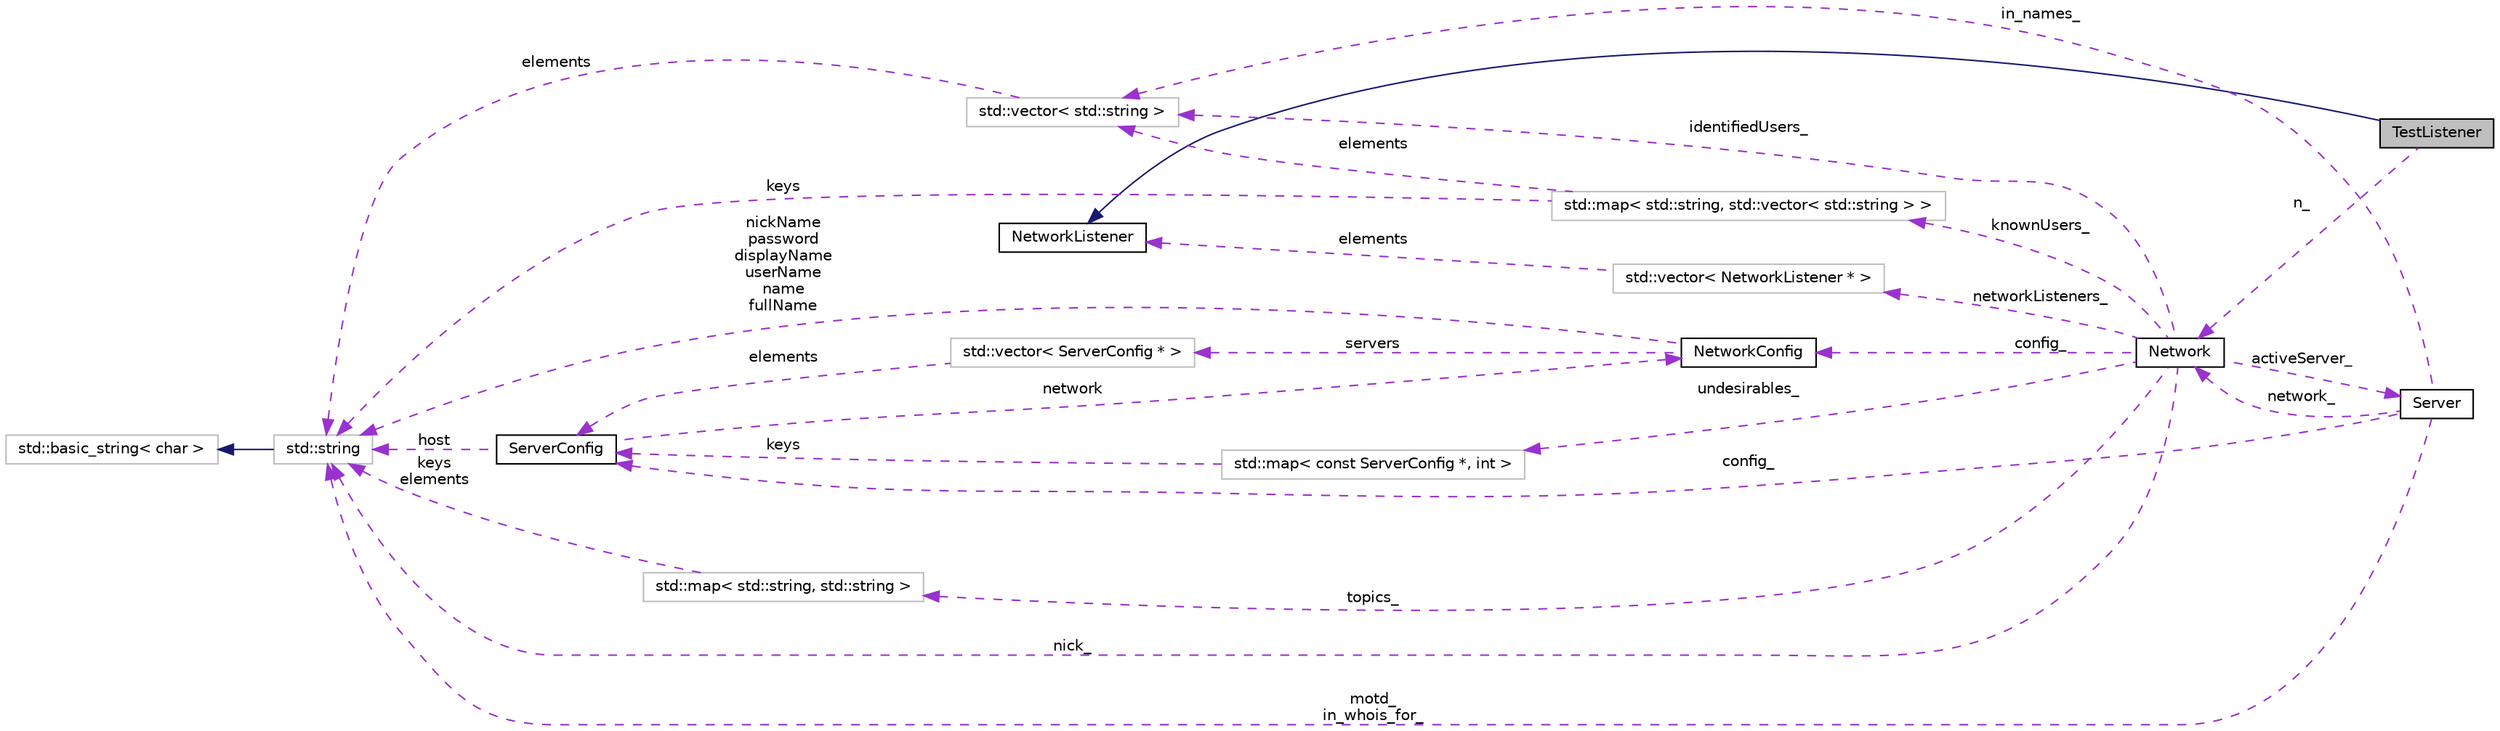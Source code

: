 digraph G
{
  edge [fontname="Helvetica",fontsize="10",labelfontname="Helvetica",labelfontsize="10"];
  node [fontname="Helvetica",fontsize="10",shape=record];
  rankdir=LR;
  Node1 [label="TestListener",height=0.2,width=0.4,color="black", fillcolor="grey75", style="filled" fontcolor="black"];
  Node2 -> Node1 [dir=back,color="midnightblue",fontsize="10",style="solid",fontname="Helvetica"];
  Node2 [label="NetworkListener",height=0.2,width=0.4,color="black", fillcolor="white", style="filled",URL="$class_network_listener.html"];
  Node3 -> Node1 [dir=back,color="darkorchid3",fontsize="10",style="dashed",label="n_",fontname="Helvetica"];
  Node3 [label="Network",height=0.2,width=0.4,color="black", fillcolor="white", style="filled",URL="$class_network.html"];
  Node4 -> Node3 [dir=back,color="darkorchid3",fontsize="10",style="dashed",label="activeServer_",fontname="Helvetica"];
  Node4 [label="Server",height=0.2,width=0.4,color="black", fillcolor="white", style="filled",URL="$class_server.html"];
  Node5 -> Node4 [dir=back,color="darkorchid3",fontsize="10",style="dashed",label="config_",fontname="Helvetica"];
  Node5 [label="ServerConfig",height=0.2,width=0.4,color="black", fillcolor="white", style="filled",URL="$struct_server_config.html"];
  Node6 -> Node5 [dir=back,color="darkorchid3",fontsize="10",style="dashed",label="network",fontname="Helvetica"];
  Node6 [label="NetworkConfig",height=0.2,width=0.4,color="black", fillcolor="white", style="filled",URL="$struct_network_config.html"];
  Node7 -> Node6 [dir=back,color="darkorchid3",fontsize="10",style="dashed",label="nickName\npassword\ndisplayName\nuserName\nname\nfullName",fontname="Helvetica"];
  Node7 [label="std::string",height=0.2,width=0.4,color="grey75", fillcolor="white", style="filled",tooltip="STL class."];
  Node8 -> Node7 [dir=back,color="midnightblue",fontsize="10",style="solid",fontname="Helvetica"];
  Node8 [label="std::basic_string\< char \>",height=0.2,width=0.4,color="grey75", fillcolor="white", style="filled",tooltip="STL class."];
  Node9 -> Node6 [dir=back,color="darkorchid3",fontsize="10",style="dashed",label="servers",fontname="Helvetica"];
  Node9 [label="std::vector\< ServerConfig * \>",height=0.2,width=0.4,color="grey75", fillcolor="white", style="filled"];
  Node5 -> Node9 [dir=back,color="darkorchid3",fontsize="10",style="dashed",label="elements",fontname="Helvetica"];
  Node7 -> Node5 [dir=back,color="darkorchid3",fontsize="10",style="dashed",label="host",fontname="Helvetica"];
  Node3 -> Node4 [dir=back,color="darkorchid3",fontsize="10",style="dashed",label="network_",fontname="Helvetica"];
  Node7 -> Node4 [dir=back,color="darkorchid3",fontsize="10",style="dashed",label="motd_\nin_whois_for_",fontname="Helvetica"];
  Node10 -> Node4 [dir=back,color="darkorchid3",fontsize="10",style="dashed",label="in_names_",fontname="Helvetica"];
  Node10 [label="std::vector\< std::string \>",height=0.2,width=0.4,color="grey75", fillcolor="white", style="filled"];
  Node7 -> Node10 [dir=back,color="darkorchid3",fontsize="10",style="dashed",label="elements",fontname="Helvetica"];
  Node11 -> Node3 [dir=back,color="darkorchid3",fontsize="10",style="dashed",label="networkListeners_",fontname="Helvetica"];
  Node11 [label="std::vector\< NetworkListener * \>",height=0.2,width=0.4,color="grey75", fillcolor="white", style="filled"];
  Node2 -> Node11 [dir=back,color="darkorchid3",fontsize="10",style="dashed",label="elements",fontname="Helvetica"];
  Node6 -> Node3 [dir=back,color="darkorchid3",fontsize="10",style="dashed",label="config_",fontname="Helvetica"];
  Node12 -> Node3 [dir=back,color="darkorchid3",fontsize="10",style="dashed",label="knownUsers_",fontname="Helvetica"];
  Node12 [label="std::map\< std::string, std::vector\< std::string \> \>",height=0.2,width=0.4,color="grey75", fillcolor="white", style="filled"];
  Node7 -> Node12 [dir=back,color="darkorchid3",fontsize="10",style="dashed",label="keys",fontname="Helvetica"];
  Node10 -> Node12 [dir=back,color="darkorchid3",fontsize="10",style="dashed",label="elements",fontname="Helvetica"];
  Node7 -> Node3 [dir=back,color="darkorchid3",fontsize="10",style="dashed",label="nick_",fontname="Helvetica"];
  Node13 -> Node3 [dir=back,color="darkorchid3",fontsize="10",style="dashed",label="topics_",fontname="Helvetica"];
  Node13 [label="std::map\< std::string, std::string \>",height=0.2,width=0.4,color="grey75", fillcolor="white", style="filled"];
  Node7 -> Node13 [dir=back,color="darkorchid3",fontsize="10",style="dashed",label="keys\nelements",fontname="Helvetica"];
  Node14 -> Node3 [dir=back,color="darkorchid3",fontsize="10",style="dashed",label="undesirables_",fontname="Helvetica"];
  Node14 [label="std::map\< const ServerConfig *, int \>",height=0.2,width=0.4,color="grey75", fillcolor="white", style="filled"];
  Node5 -> Node14 [dir=back,color="darkorchid3",fontsize="10",style="dashed",label="keys",fontname="Helvetica"];
  Node10 -> Node3 [dir=back,color="darkorchid3",fontsize="10",style="dashed",label="identifiedUsers_",fontname="Helvetica"];
}
